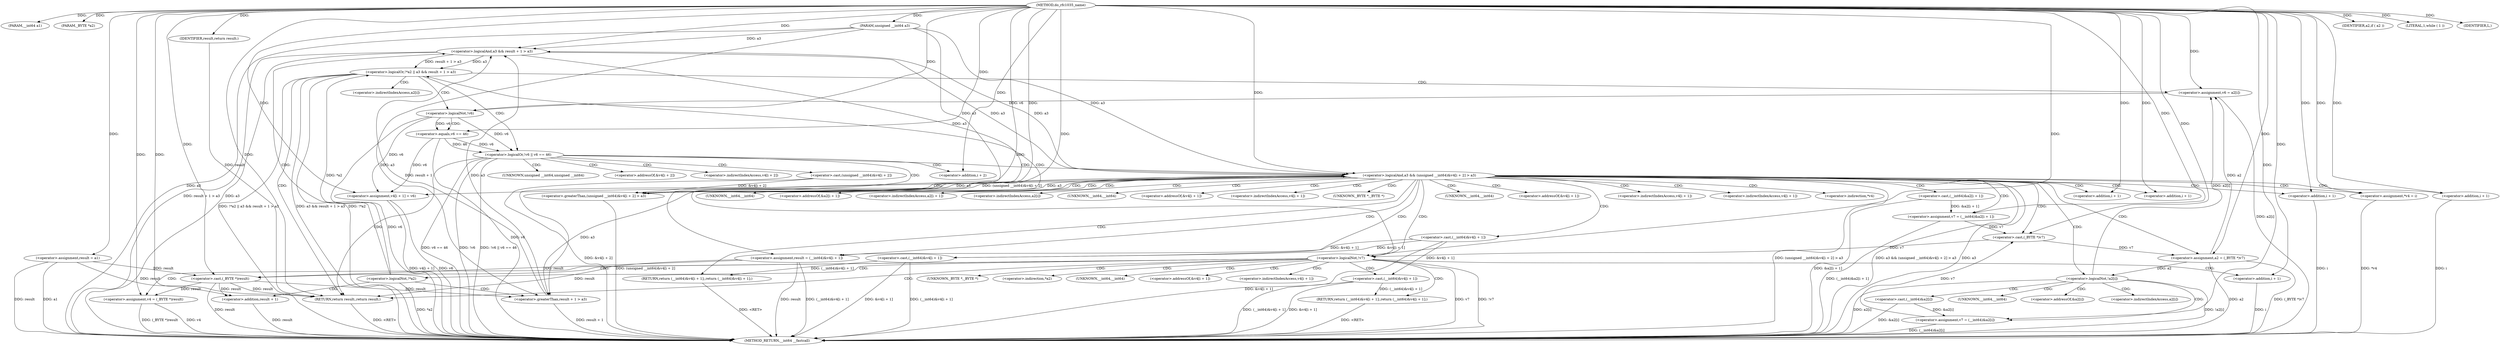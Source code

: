 digraph do_rfc1035_name {  
"1000106" [label = "(METHOD,do_rfc1035_name)" ]
"1000243" [label = "(METHOD_RETURN,__int64 __fastcall)" ]
"1000107" [label = "(PARAM,__int64 a1)" ]
"1000108" [label = "(PARAM,_BYTE *a2)" ]
"1000109" [label = "(PARAM,unsigned __int64 a3)" ]
"1000116" [label = "(<operator>.assignment,result = a1)" ]
"1000120" [label = "(IDENTIFIER,a2,if ( a2 ))" ]
"1000123" [label = "(LITERAL,1,while ( 1 ))" ]
"1000125" [label = "(<operator>.assignment,v4 = (_BYTE *)result)" ]
"1000127" [label = "(<operator>.cast,(_BYTE *)result)" ]
"1000131" [label = "(<operator>.logicalOr,!*a2 || a3 && result + 1 > a3)" ]
"1000132" [label = "(<operator>.logicalNot,!*a2)" ]
"1000135" [label = "(<operator>.logicalAnd,a3 && result + 1 > a3)" ]
"1000137" [label = "(<operator>.greaterThan,result + 1 > a3)" ]
"1000138" [label = "(<operator>.addition,result + 1)" ]
"1000143" [label = "(IDENTIFIER,L,)" ]
"1000145" [label = "(<operator>.assignment,v6 = a2[i])" ]
"1000151" [label = "(<operator>.logicalOr,!v6 || v6 == 46)" ]
"1000152" [label = "(<operator>.logicalNot,!v6)" ]
"1000154" [label = "(<operator>.equals,v6 == 46)" ]
"1000159" [label = "(<operator>.logicalAnd,a3 && (unsigned __int64)&v4[i + 2] > a3)" ]
"1000161" [label = "(<operator>.greaterThan,(unsigned __int64)&v4[i + 2] > a3)" ]
"1000162" [label = "(<operator>.cast,(unsigned __int64)&v4[i + 2])" ]
"1000167" [label = "(<operator>.addition,i + 2)" ]
"1000171" [label = "(RETURN,return (__int64)&v4[i + 1];,return (__int64)&v4[i + 1];)" ]
"1000172" [label = "(<operator>.cast,(__int64)&v4[i + 1])" ]
"1000177" [label = "(<operator>.addition,i + 1)" ]
"1000180" [label = "(<operator>.assignment,v4[i + 1] = v6)" ]
"1000183" [label = "(<operator>.addition,i + 1)" ]
"1000187" [label = "(<operator>.assignment,*v4 = i)" ]
"1000191" [label = "(<operator>.assignment,v7 = (__int64)&a2[i + 1])" ]
"1000193" [label = "(<operator>.cast,(__int64)&a2[i + 1])" ]
"1000198" [label = "(<operator>.addition,i + 1)" ]
"1000202" [label = "(<operator>.logicalNot,!a2[i])" ]
"1000206" [label = "(<operator>.assignment,v7 = (__int64)&a2[i])" ]
"1000208" [label = "(<operator>.cast,(__int64)&a2[i])" ]
"1000214" [label = "(<operator>.assignment,result = (__int64)&v4[i + 1])" ]
"1000216" [label = "(<operator>.cast,(__int64)&v4[i + 1])" ]
"1000221" [label = "(<operator>.addition,i + 1)" ]
"1000224" [label = "(<operator>.assignment,a2 = (_BYTE *)v7)" ]
"1000226" [label = "(<operator>.cast,(_BYTE *)v7)" ]
"1000230" [label = "(<operator>.logicalNot,!v7)" ]
"1000232" [label = "(RETURN,return (__int64)&v4[i + 1];,return (__int64)&v4[i + 1];)" ]
"1000233" [label = "(<operator>.cast,(__int64)&v4[i + 1])" ]
"1000238" [label = "(<operator>.addition,i + 1)" ]
"1000241" [label = "(RETURN,return result;,return result;)" ]
"1000242" [label = "(IDENTIFIER,result,return result;)" ]
"1000128" [label = "(UNKNOWN,_BYTE *,_BYTE *)" ]
"1000133" [label = "(<operator>.indirection,*a2)" ]
"1000147" [label = "(<operator>.indirectIndexAccess,a2[i])" ]
"1000163" [label = "(UNKNOWN,unsigned __int64,unsigned __int64)" ]
"1000164" [label = "(<operator>.addressOf,&v4[i + 2])" ]
"1000165" [label = "(<operator>.indirectIndexAccess,v4[i + 2])" ]
"1000173" [label = "(UNKNOWN,__int64,__int64)" ]
"1000174" [label = "(<operator>.addressOf,&v4[i + 1])" ]
"1000175" [label = "(<operator>.indirectIndexAccess,v4[i + 1])" ]
"1000181" [label = "(<operator>.indirectIndexAccess,v4[i + 1])" ]
"1000188" [label = "(<operator>.indirection,*v4)" ]
"1000194" [label = "(UNKNOWN,__int64,__int64)" ]
"1000195" [label = "(<operator>.addressOf,&a2[i + 1])" ]
"1000196" [label = "(<operator>.indirectIndexAccess,a2[i + 1])" ]
"1000203" [label = "(<operator>.indirectIndexAccess,a2[i])" ]
"1000209" [label = "(UNKNOWN,__int64,__int64)" ]
"1000210" [label = "(<operator>.addressOf,&a2[i])" ]
"1000211" [label = "(<operator>.indirectIndexAccess,a2[i])" ]
"1000217" [label = "(UNKNOWN,__int64,__int64)" ]
"1000218" [label = "(<operator>.addressOf,&v4[i + 1])" ]
"1000219" [label = "(<operator>.indirectIndexAccess,v4[i + 1])" ]
"1000227" [label = "(UNKNOWN,_BYTE *,_BYTE *)" ]
"1000234" [label = "(UNKNOWN,__int64,__int64)" ]
"1000235" [label = "(<operator>.addressOf,&v4[i + 1])" ]
"1000236" [label = "(<operator>.indirectIndexAccess,v4[i + 1])" ]
  "1000241" -> "1000243"  [ label = "DDG: <RET>"] 
  "1000116" -> "1000243"  [ label = "DDG: a1"] 
  "1000135" -> "1000243"  [ label = "DDG: result + 1 > a3"] 
  "1000137" -> "1000243"  [ label = "DDG: result + 1"] 
  "1000224" -> "1000243"  [ label = "DDG: a2"] 
  "1000230" -> "1000243"  [ label = "DDG: v7"] 
  "1000151" -> "1000243"  [ label = "DDG: v6 == 46"] 
  "1000180" -> "1000243"  [ label = "DDG: v4[i + 1]"] 
  "1000162" -> "1000243"  [ label = "DDG: &v4[i + 2]"] 
  "1000135" -> "1000243"  [ label = "DDG: a3"] 
  "1000159" -> "1000243"  [ label = "DDG: (unsigned __int64)&v4[i + 2] > a3"] 
  "1000216" -> "1000243"  [ label = "DDG: &v4[i + 1]"] 
  "1000116" -> "1000243"  [ label = "DDG: result"] 
  "1000125" -> "1000243"  [ label = "DDG: (_BYTE *)result"] 
  "1000202" -> "1000243"  [ label = "DDG: a2[i]"] 
  "1000138" -> "1000243"  [ label = "DDG: result"] 
  "1000109" -> "1000243"  [ label = "DDG: a3"] 
  "1000238" -> "1000243"  [ label = "DDG: i"] 
  "1000172" -> "1000243"  [ label = "DDG: &v4[i + 1]"] 
  "1000233" -> "1000243"  [ label = "DDG: (__int64)&v4[i + 1]"] 
  "1000177" -> "1000243"  [ label = "DDG: i"] 
  "1000230" -> "1000243"  [ label = "DDG: !v7"] 
  "1000151" -> "1000243"  [ label = "DDG: !v6"] 
  "1000152" -> "1000243"  [ label = "DDG: v6"] 
  "1000224" -> "1000243"  [ label = "DDG: (_BYTE *)v7"] 
  "1000132" -> "1000243"  [ label = "DDG: *a2"] 
  "1000145" -> "1000243"  [ label = "DDG: a2[i]"] 
  "1000154" -> "1000243"  [ label = "DDG: v6"] 
  "1000214" -> "1000243"  [ label = "DDG: result"] 
  "1000159" -> "1000243"  [ label = "DDG: a3 && (unsigned __int64)&v4[i + 2] > a3"] 
  "1000221" -> "1000243"  [ label = "DDG: i"] 
  "1000191" -> "1000243"  [ label = "DDG: (__int64)&a2[i + 1]"] 
  "1000131" -> "1000243"  [ label = "DDG: !*a2 || a3 && result + 1 > a3"] 
  "1000187" -> "1000243"  [ label = "DDG: *v4"] 
  "1000206" -> "1000243"  [ label = "DDG: (__int64)&a2[i]"] 
  "1000131" -> "1000243"  [ label = "DDG: a3 && result + 1 > a3"] 
  "1000125" -> "1000243"  [ label = "DDG: v4"] 
  "1000214" -> "1000243"  [ label = "DDG: (__int64)&v4[i + 1]"] 
  "1000127" -> "1000243"  [ label = "DDG: result"] 
  "1000208" -> "1000243"  [ label = "DDG: &a2[i]"] 
  "1000159" -> "1000243"  [ label = "DDG: a3"] 
  "1000193" -> "1000243"  [ label = "DDG: &a2[i + 1]"] 
  "1000172" -> "1000243"  [ label = "DDG: (__int64)&v4[i + 1]"] 
  "1000202" -> "1000243"  [ label = "DDG: !a2[i]"] 
  "1000233" -> "1000243"  [ label = "DDG: &v4[i + 1]"] 
  "1000161" -> "1000243"  [ label = "DDG: (unsigned __int64)&v4[i + 2]"] 
  "1000151" -> "1000243"  [ label = "DDG: !v6 || v6 == 46"] 
  "1000180" -> "1000243"  [ label = "DDG: v6"] 
  "1000131" -> "1000243"  [ label = "DDG: !*a2"] 
  "1000171" -> "1000243"  [ label = "DDG: <RET>"] 
  "1000232" -> "1000243"  [ label = "DDG: <RET>"] 
  "1000106" -> "1000107"  [ label = "DDG: "] 
  "1000106" -> "1000108"  [ label = "DDG: "] 
  "1000106" -> "1000109"  [ label = "DDG: "] 
  "1000106" -> "1000116"  [ label = "DDG: "] 
  "1000106" -> "1000120"  [ label = "DDG: "] 
  "1000106" -> "1000123"  [ label = "DDG: "] 
  "1000127" -> "1000125"  [ label = "DDG: result"] 
  "1000106" -> "1000125"  [ label = "DDG: "] 
  "1000116" -> "1000127"  [ label = "DDG: result"] 
  "1000214" -> "1000127"  [ label = "DDG: result"] 
  "1000106" -> "1000127"  [ label = "DDG: "] 
  "1000132" -> "1000131"  [ label = "DDG: *a2"] 
  "1000135" -> "1000131"  [ label = "DDG: a3"] 
  "1000135" -> "1000131"  [ label = "DDG: result + 1 > a3"] 
  "1000137" -> "1000135"  [ label = "DDG: a3"] 
  "1000159" -> "1000135"  [ label = "DDG: a3"] 
  "1000109" -> "1000135"  [ label = "DDG: a3"] 
  "1000106" -> "1000135"  [ label = "DDG: "] 
  "1000137" -> "1000135"  [ label = "DDG: result + 1"] 
  "1000127" -> "1000137"  [ label = "DDG: result"] 
  "1000106" -> "1000137"  [ label = "DDG: "] 
  "1000127" -> "1000138"  [ label = "DDG: result"] 
  "1000106" -> "1000138"  [ label = "DDG: "] 
  "1000159" -> "1000137"  [ label = "DDG: a3"] 
  "1000109" -> "1000137"  [ label = "DDG: a3"] 
  "1000106" -> "1000143"  [ label = "DDG: "] 
  "1000202" -> "1000145"  [ label = "DDG: a2[i]"] 
  "1000224" -> "1000145"  [ label = "DDG: a2"] 
  "1000106" -> "1000145"  [ label = "DDG: "] 
  "1000152" -> "1000151"  [ label = "DDG: v6"] 
  "1000145" -> "1000152"  [ label = "DDG: v6"] 
  "1000106" -> "1000152"  [ label = "DDG: "] 
  "1000154" -> "1000151"  [ label = "DDG: v6"] 
  "1000154" -> "1000151"  [ label = "DDG: 46"] 
  "1000152" -> "1000154"  [ label = "DDG: v6"] 
  "1000106" -> "1000154"  [ label = "DDG: "] 
  "1000135" -> "1000159"  [ label = "DDG: a3"] 
  "1000161" -> "1000159"  [ label = "DDG: a3"] 
  "1000109" -> "1000159"  [ label = "DDG: a3"] 
  "1000106" -> "1000159"  [ label = "DDG: "] 
  "1000161" -> "1000159"  [ label = "DDG: (unsigned __int64)&v4[i + 2]"] 
  "1000162" -> "1000161"  [ label = "DDG: &v4[i + 2]"] 
  "1000106" -> "1000167"  [ label = "DDG: "] 
  "1000135" -> "1000161"  [ label = "DDG: a3"] 
  "1000159" -> "1000161"  [ label = "DDG: a3"] 
  "1000109" -> "1000161"  [ label = "DDG: a3"] 
  "1000106" -> "1000161"  [ label = "DDG: "] 
  "1000172" -> "1000171"  [ label = "DDG: (__int64)&v4[i + 1]"] 
  "1000216" -> "1000172"  [ label = "DDG: &v4[i + 1]"] 
  "1000106" -> "1000177"  [ label = "DDG: "] 
  "1000152" -> "1000180"  [ label = "DDG: v6"] 
  "1000154" -> "1000180"  [ label = "DDG: v6"] 
  "1000106" -> "1000180"  [ label = "DDG: "] 
  "1000106" -> "1000183"  [ label = "DDG: "] 
  "1000106" -> "1000187"  [ label = "DDG: "] 
  "1000193" -> "1000191"  [ label = "DDG: &a2[i + 1]"] 
  "1000106" -> "1000191"  [ label = "DDG: "] 
  "1000106" -> "1000198"  [ label = "DDG: "] 
  "1000224" -> "1000202"  [ label = "DDG: a2"] 
  "1000208" -> "1000206"  [ label = "DDG: &a2[i]"] 
  "1000106" -> "1000206"  [ label = "DDG: "] 
  "1000216" -> "1000214"  [ label = "DDG: &v4[i + 1]"] 
  "1000106" -> "1000214"  [ label = "DDG: "] 
  "1000106" -> "1000221"  [ label = "DDG: "] 
  "1000226" -> "1000224"  [ label = "DDG: v7"] 
  "1000106" -> "1000224"  [ label = "DDG: "] 
  "1000206" -> "1000226"  [ label = "DDG: v7"] 
  "1000191" -> "1000226"  [ label = "DDG: v7"] 
  "1000106" -> "1000226"  [ label = "DDG: "] 
  "1000226" -> "1000230"  [ label = "DDG: v7"] 
  "1000106" -> "1000230"  [ label = "DDG: "] 
  "1000233" -> "1000232"  [ label = "DDG: (__int64)&v4[i + 1]"] 
  "1000216" -> "1000233"  [ label = "DDG: &v4[i + 1]"] 
  "1000106" -> "1000238"  [ label = "DDG: "] 
  "1000242" -> "1000241"  [ label = "DDG: result"] 
  "1000214" -> "1000241"  [ label = "DDG: result"] 
  "1000127" -> "1000241"  [ label = "DDG: result"] 
  "1000116" -> "1000241"  [ label = "DDG: result"] 
  "1000106" -> "1000241"  [ label = "DDG: "] 
  "1000106" -> "1000242"  [ label = "DDG: "] 
  "1000131" -> "1000241"  [ label = "CDG: "] 
  "1000131" -> "1000152"  [ label = "CDG: "] 
  "1000131" -> "1000151"  [ label = "CDG: "] 
  "1000131" -> "1000147"  [ label = "CDG: "] 
  "1000131" -> "1000145"  [ label = "CDG: "] 
  "1000132" -> "1000135"  [ label = "CDG: "] 
  "1000132" -> "1000138"  [ label = "CDG: "] 
  "1000132" -> "1000137"  [ label = "CDG: "] 
  "1000151" -> "1000241"  [ label = "CDG: "] 
  "1000151" -> "1000159"  [ label = "CDG: "] 
  "1000151" -> "1000167"  [ label = "CDG: "] 
  "1000151" -> "1000165"  [ label = "CDG: "] 
  "1000151" -> "1000164"  [ label = "CDG: "] 
  "1000151" -> "1000163"  [ label = "CDG: "] 
  "1000151" -> "1000162"  [ label = "CDG: "] 
  "1000151" -> "1000161"  [ label = "CDG: "] 
  "1000152" -> "1000154"  [ label = "CDG: "] 
  "1000159" -> "1000175"  [ label = "CDG: "] 
  "1000159" -> "1000174"  [ label = "CDG: "] 
  "1000159" -> "1000173"  [ label = "CDG: "] 
  "1000159" -> "1000172"  [ label = "CDG: "] 
  "1000159" -> "1000171"  [ label = "CDG: "] 
  "1000159" -> "1000191"  [ label = "CDG: "] 
  "1000159" -> "1000188"  [ label = "CDG: "] 
  "1000159" -> "1000187"  [ label = "CDG: "] 
  "1000159" -> "1000183"  [ label = "CDG: "] 
  "1000159" -> "1000181"  [ label = "CDG: "] 
  "1000159" -> "1000180"  [ label = "CDG: "] 
  "1000159" -> "1000177"  [ label = "CDG: "] 
  "1000159" -> "1000203"  [ label = "CDG: "] 
  "1000159" -> "1000202"  [ label = "CDG: "] 
  "1000159" -> "1000198"  [ label = "CDG: "] 
  "1000159" -> "1000196"  [ label = "CDG: "] 
  "1000159" -> "1000195"  [ label = "CDG: "] 
  "1000159" -> "1000194"  [ label = "CDG: "] 
  "1000159" -> "1000193"  [ label = "CDG: "] 
  "1000159" -> "1000224"  [ label = "CDG: "] 
  "1000159" -> "1000221"  [ label = "CDG: "] 
  "1000159" -> "1000219"  [ label = "CDG: "] 
  "1000159" -> "1000218"  [ label = "CDG: "] 
  "1000159" -> "1000217"  [ label = "CDG: "] 
  "1000159" -> "1000216"  [ label = "CDG: "] 
  "1000159" -> "1000214"  [ label = "CDG: "] 
  "1000159" -> "1000230"  [ label = "CDG: "] 
  "1000159" -> "1000227"  [ label = "CDG: "] 
  "1000159" -> "1000226"  [ label = "CDG: "] 
  "1000202" -> "1000208"  [ label = "CDG: "] 
  "1000202" -> "1000206"  [ label = "CDG: "] 
  "1000202" -> "1000211"  [ label = "CDG: "] 
  "1000202" -> "1000210"  [ label = "CDG: "] 
  "1000202" -> "1000209"  [ label = "CDG: "] 
  "1000230" -> "1000238"  [ label = "CDG: "] 
  "1000230" -> "1000236"  [ label = "CDG: "] 
  "1000230" -> "1000235"  [ label = "CDG: "] 
  "1000230" -> "1000234"  [ label = "CDG: "] 
  "1000230" -> "1000233"  [ label = "CDG: "] 
  "1000230" -> "1000232"  [ label = "CDG: "] 
  "1000230" -> "1000241"  [ label = "CDG: "] 
  "1000230" -> "1000128"  [ label = "CDG: "] 
  "1000230" -> "1000127"  [ label = "CDG: "] 
  "1000230" -> "1000125"  [ label = "CDG: "] 
  "1000230" -> "1000133"  [ label = "CDG: "] 
  "1000230" -> "1000132"  [ label = "CDG: "] 
  "1000230" -> "1000131"  [ label = "CDG: "] 
}
